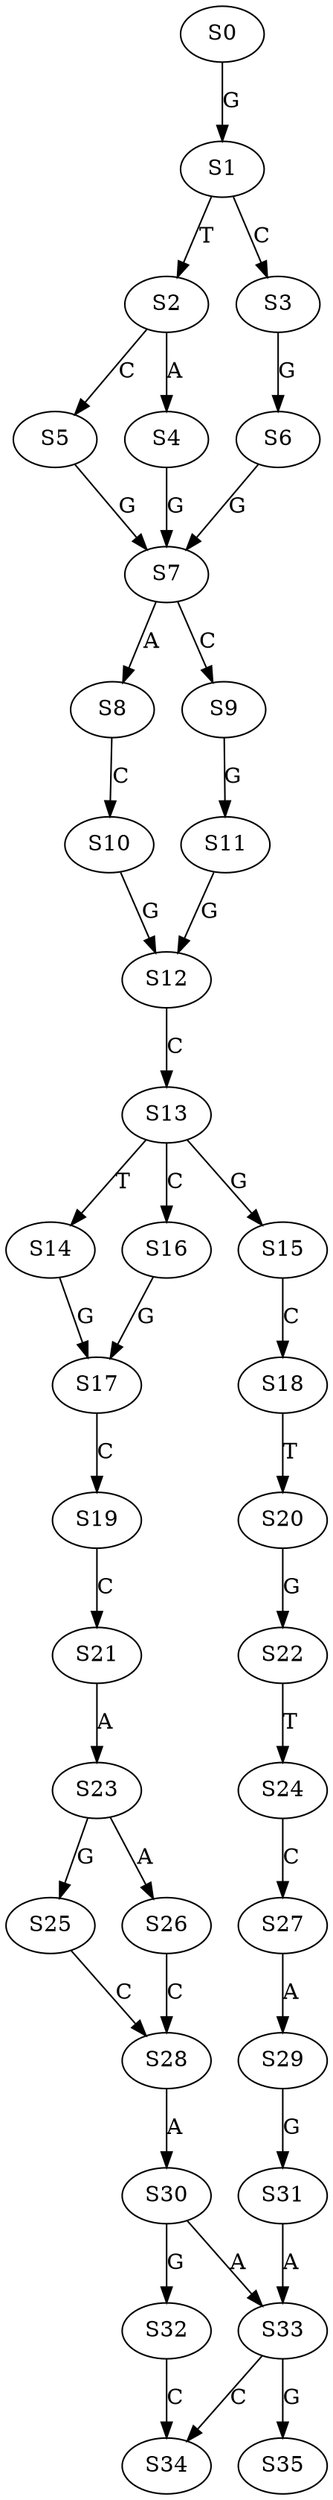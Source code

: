 strict digraph  {
	S0 -> S1 [ label = G ];
	S1 -> S2 [ label = T ];
	S1 -> S3 [ label = C ];
	S2 -> S4 [ label = A ];
	S2 -> S5 [ label = C ];
	S3 -> S6 [ label = G ];
	S4 -> S7 [ label = G ];
	S5 -> S7 [ label = G ];
	S6 -> S7 [ label = G ];
	S7 -> S8 [ label = A ];
	S7 -> S9 [ label = C ];
	S8 -> S10 [ label = C ];
	S9 -> S11 [ label = G ];
	S10 -> S12 [ label = G ];
	S11 -> S12 [ label = G ];
	S12 -> S13 [ label = C ];
	S13 -> S14 [ label = T ];
	S13 -> S15 [ label = G ];
	S13 -> S16 [ label = C ];
	S14 -> S17 [ label = G ];
	S15 -> S18 [ label = C ];
	S16 -> S17 [ label = G ];
	S17 -> S19 [ label = C ];
	S18 -> S20 [ label = T ];
	S19 -> S21 [ label = C ];
	S20 -> S22 [ label = G ];
	S21 -> S23 [ label = A ];
	S22 -> S24 [ label = T ];
	S23 -> S25 [ label = G ];
	S23 -> S26 [ label = A ];
	S24 -> S27 [ label = C ];
	S25 -> S28 [ label = C ];
	S26 -> S28 [ label = C ];
	S27 -> S29 [ label = A ];
	S28 -> S30 [ label = A ];
	S29 -> S31 [ label = G ];
	S30 -> S32 [ label = G ];
	S30 -> S33 [ label = A ];
	S31 -> S33 [ label = A ];
	S32 -> S34 [ label = C ];
	S33 -> S35 [ label = G ];
	S33 -> S34 [ label = C ];
}
